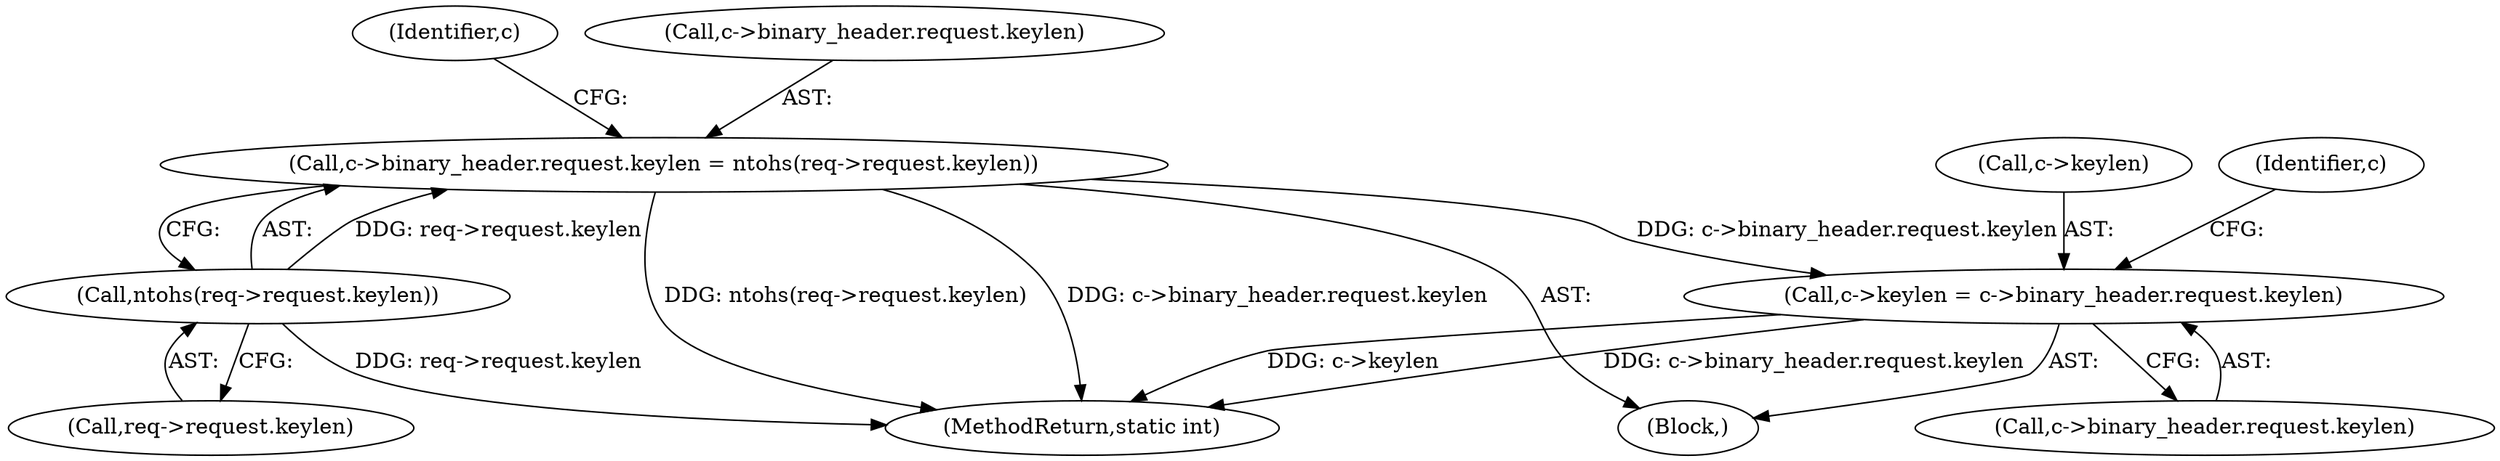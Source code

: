 digraph "0_memcached_75cc83685e103bc8ba380a57468c8f04413033f9@pointer" {
"1000423" [label="(Call,c->keylen = c->binary_header.request.keylen)"];
"1000312" [label="(Call,c->binary_header.request.keylen = ntohs(req->request.keylen))"];
"1000320" [label="(Call,ntohs(req->request.keylen))"];
"1000312" [label="(Call,c->binary_header.request.keylen = ntohs(req->request.keylen))"];
"1000424" [label="(Call,c->keylen)"];
"1000423" [label="(Call,c->keylen = c->binary_header.request.keylen)"];
"1000427" [label="(Call,c->binary_header.request.keylen)"];
"1000320" [label="(Call,ntohs(req->request.keylen))"];
"1000321" [label="(Call,req->request.keylen)"];
"1000205" [label="(Block,)"];
"1000330" [label="(Identifier,c)"];
"1000565" [label="(MethodReturn,static int)"];
"1000313" [label="(Call,c->binary_header.request.keylen)"];
"1000436" [label="(Identifier,c)"];
"1000423" -> "1000205"  [label="AST: "];
"1000423" -> "1000427"  [label="CFG: "];
"1000424" -> "1000423"  [label="AST: "];
"1000427" -> "1000423"  [label="AST: "];
"1000436" -> "1000423"  [label="CFG: "];
"1000423" -> "1000565"  [label="DDG: c->binary_header.request.keylen"];
"1000423" -> "1000565"  [label="DDG: c->keylen"];
"1000312" -> "1000423"  [label="DDG: c->binary_header.request.keylen"];
"1000312" -> "1000205"  [label="AST: "];
"1000312" -> "1000320"  [label="CFG: "];
"1000313" -> "1000312"  [label="AST: "];
"1000320" -> "1000312"  [label="AST: "];
"1000330" -> "1000312"  [label="CFG: "];
"1000312" -> "1000565"  [label="DDG: c->binary_header.request.keylen"];
"1000312" -> "1000565"  [label="DDG: ntohs(req->request.keylen)"];
"1000320" -> "1000312"  [label="DDG: req->request.keylen"];
"1000320" -> "1000321"  [label="CFG: "];
"1000321" -> "1000320"  [label="AST: "];
"1000320" -> "1000565"  [label="DDG: req->request.keylen"];
}
